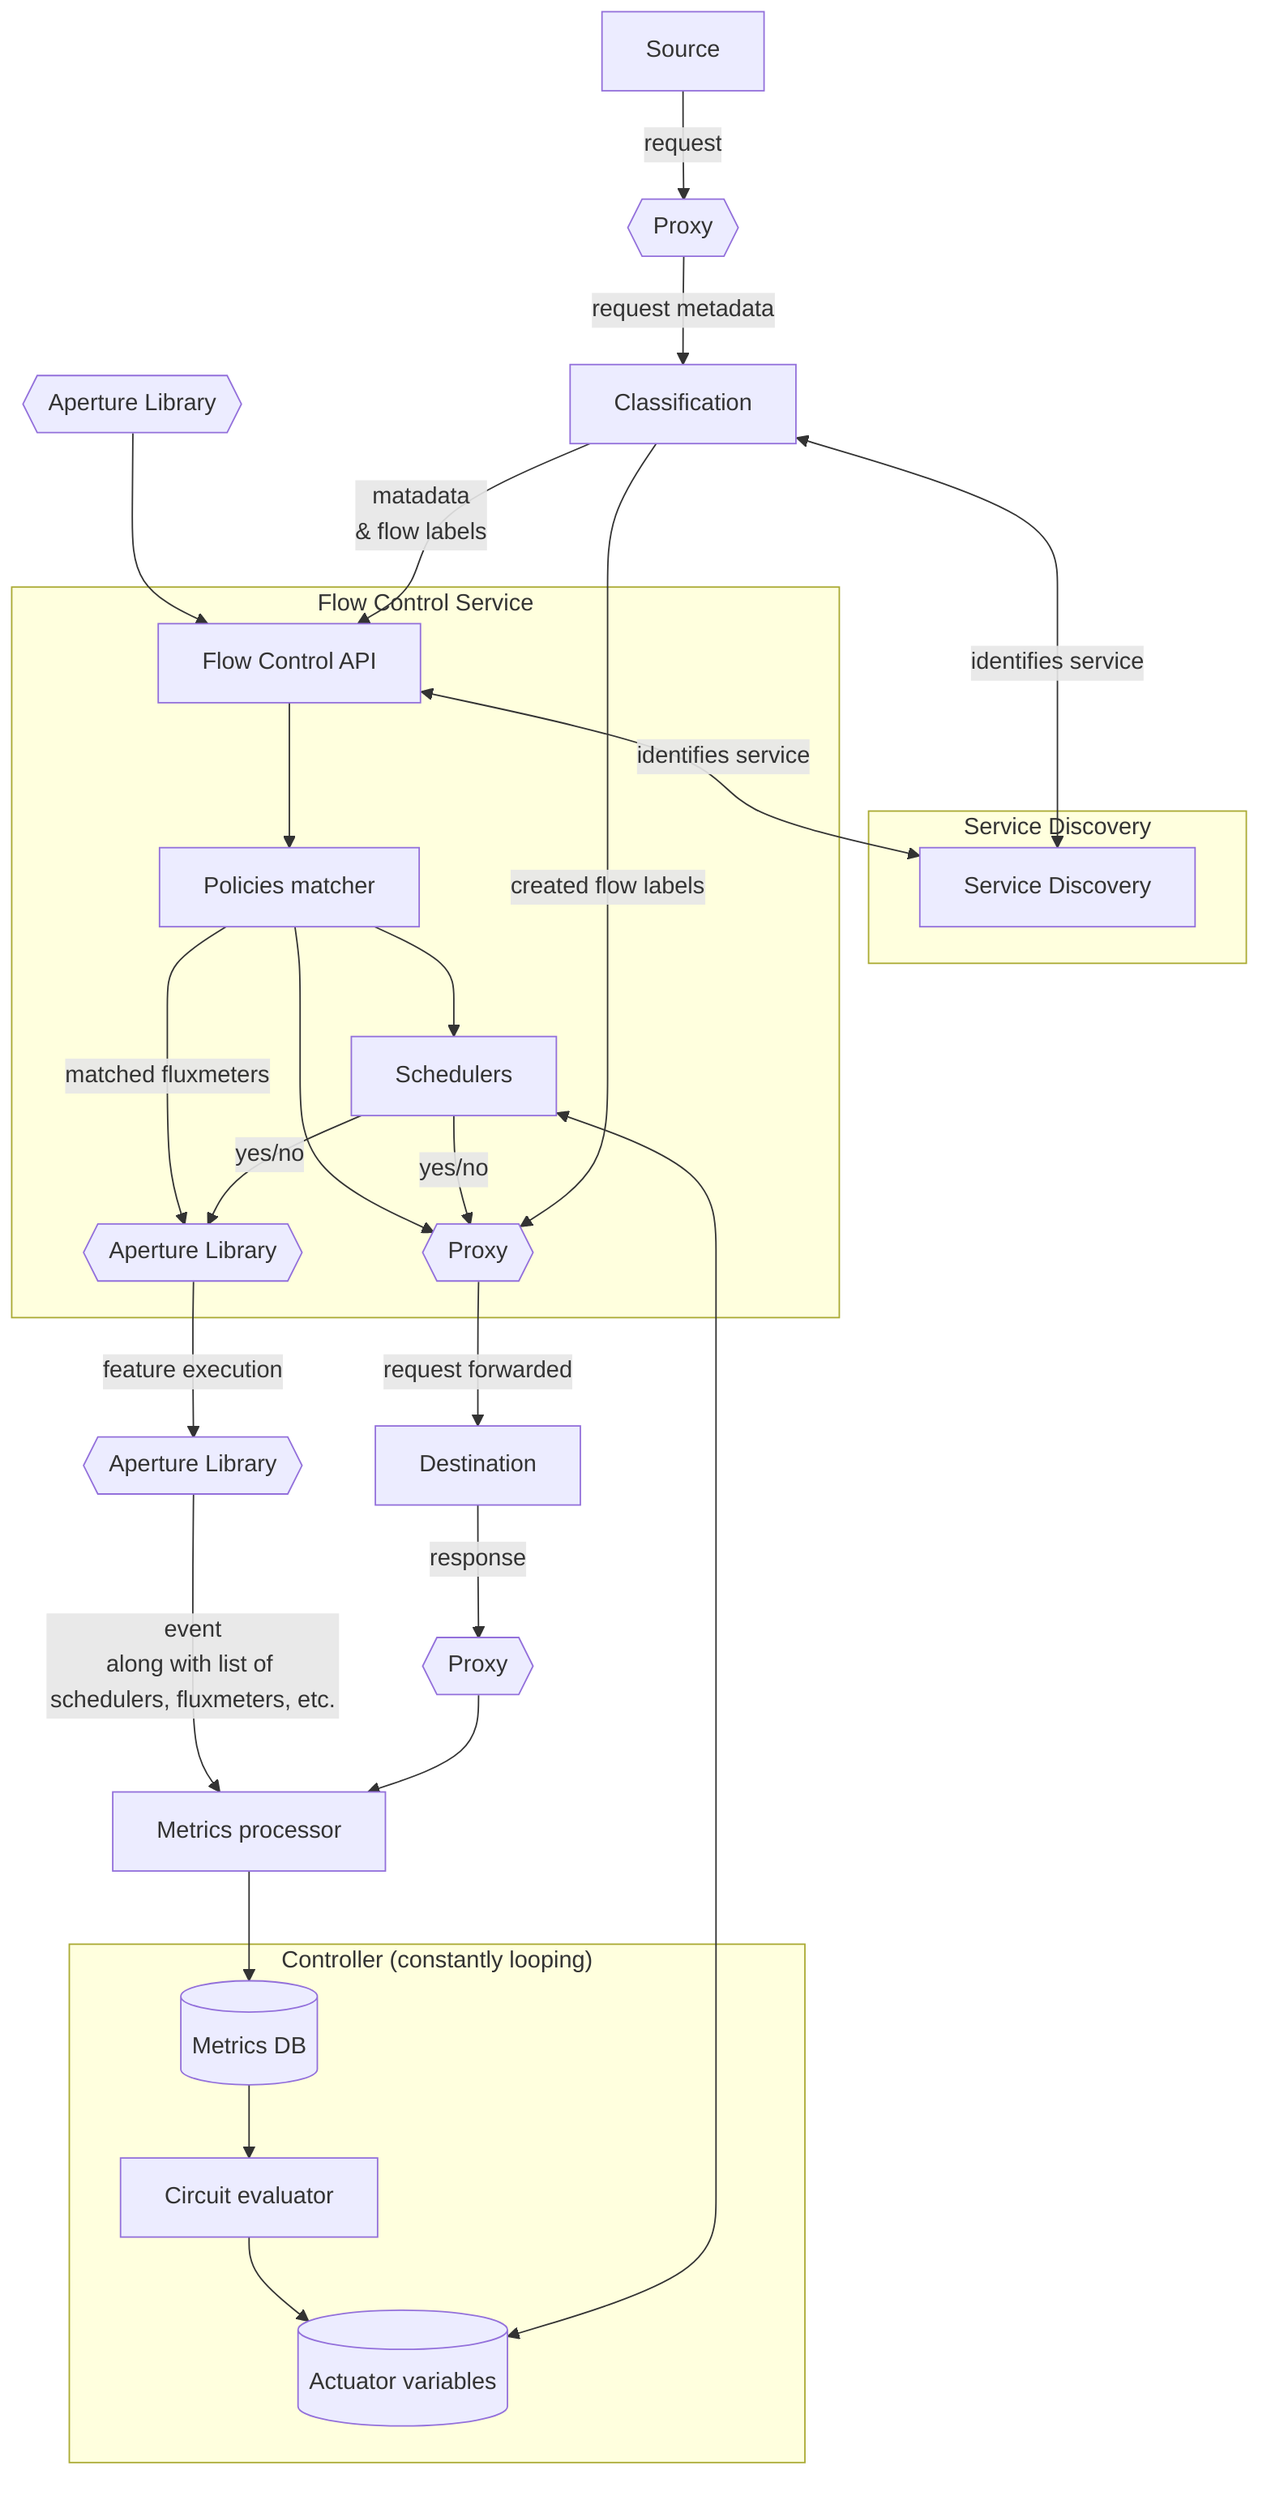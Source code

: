flowchart TD
  Source -- request --> Proxy
  Proxy -- request metadata --> Classification
  Classification <-- identifies service --> Services
  subgraph Services2[Service Discovery]
  Services["Service Discovery"]
  end
  SDK["FluxNinja Library"]
  SDK --> FlowControl
  Classification -- "matadata\n& flow labels" --> FlowControl

  subgraph Controller["Controller (constantly looping)\n"]
    MetricsDB --> Circuit --> Vars
    Circuit["Circuit evaluator"]
    Vars
  end

  subgraph FCS["Flow Control Service"]
    FlowControl[Flow Control API]
    FlowControl --> Policies
    FlowControl <-- identifies service --> Services
    Policies[Policies matcher] --> Schedulers
    Policies -- matched fluxmeters --> SDK2
    Policies --> Proxy2
    Schedulers <--> Vars[(Actuator variables)]
  end

  Schedulers -- yes/no --> SDK2
  Schedulers -- yes/no --> Proxy2
  Classification -- created flow labels --> Proxy2
  SDK2 -- feature execution --> SDK3
  Proxy2 -- request forwarded --> Destination
  Destination -- response --> Proxy3

  SDK3 -- event\nalong with list of schedulers, fluxmeters, etc. --> Metrics
  Proxy3 --> Metrics
  Metrics --> MetricsDB
  Metrics["Metrics processor"]
  MetricsDB[("Metrics DB")]

  Proxy{{Proxy}}
  Proxy2{{Proxy}}
  Proxy3{{Proxy}}
  SDK{{Aperture Library}}
  SDK2{{Aperture Library}}
  SDK3{{Aperture Library}}